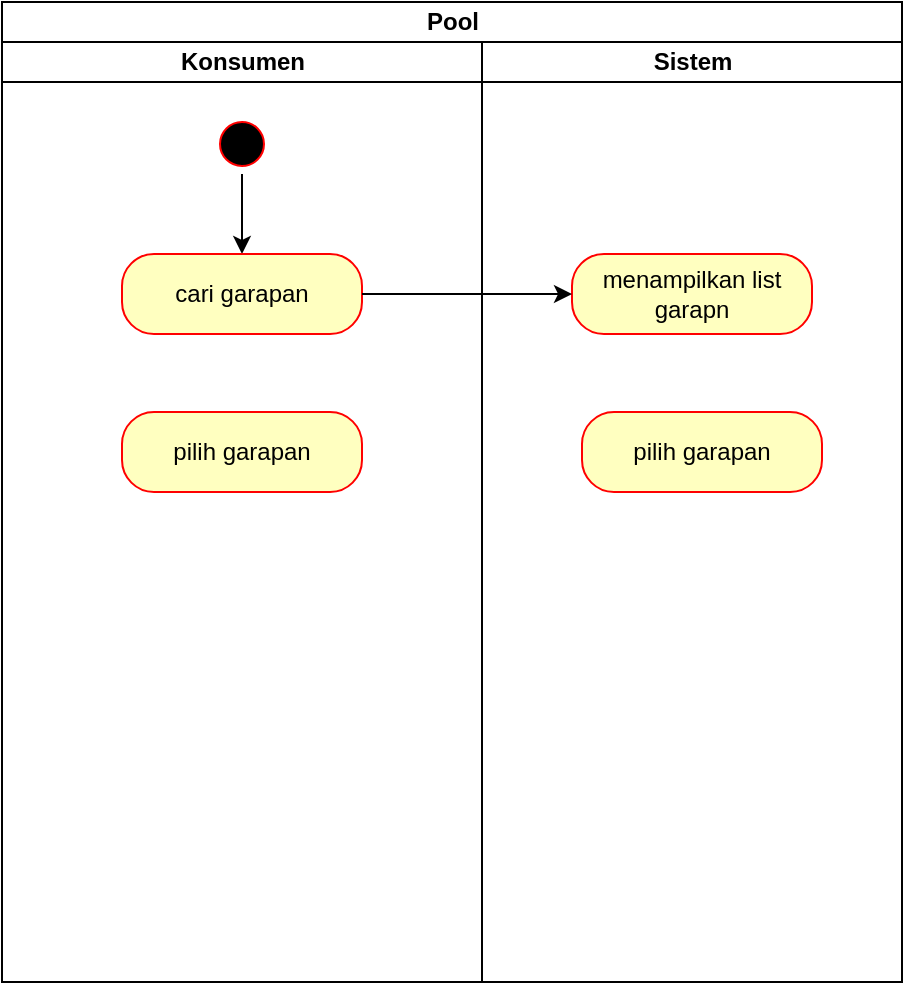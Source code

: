 <mxfile version="24.3.0" type="github">
  <diagram name="Page-1" id="bM4PuII8dpiMSD0iRSCY">
    <mxGraphModel dx="880" dy="434" grid="1" gridSize="10" guides="1" tooltips="1" connect="1" arrows="1" fold="1" page="1" pageScale="1" pageWidth="850" pageHeight="1100" math="0" shadow="0">
      <root>
        <mxCell id="0" />
        <mxCell id="1" parent="0" />
        <mxCell id="ty9v-8j5mMRCZ05Dtozw-1" value="Pool" style="swimlane;childLayout=stackLayout;resizeParent=1;resizeParentMax=0;startSize=20;html=1;" vertex="1" parent="1">
          <mxGeometry x="240.0" y="14" width="450" height="490" as="geometry" />
        </mxCell>
        <mxCell id="ty9v-8j5mMRCZ05Dtozw-2" value="Konsumen" style="swimlane;startSize=20;html=1;" vertex="1" parent="ty9v-8j5mMRCZ05Dtozw-1">
          <mxGeometry y="20" width="240" height="470" as="geometry" />
        </mxCell>
        <mxCell id="ty9v-8j5mMRCZ05Dtozw-9" style="edgeStyle=orthogonalEdgeStyle;rounded=0;orthogonalLoop=1;jettySize=auto;html=1;exitX=0.5;exitY=1;exitDx=0;exitDy=0;entryX=0.5;entryY=0;entryDx=0;entryDy=0;" edge="1" parent="ty9v-8j5mMRCZ05Dtozw-2" source="ty9v-8j5mMRCZ05Dtozw-5" target="ty9v-8j5mMRCZ05Dtozw-7">
          <mxGeometry relative="1" as="geometry" />
        </mxCell>
        <mxCell id="ty9v-8j5mMRCZ05Dtozw-5" value="" style="ellipse;html=1;shape=startState;fillColor=#000000;strokeColor=#ff0000;" vertex="1" parent="ty9v-8j5mMRCZ05Dtozw-2">
          <mxGeometry x="105.0" y="36" width="30" height="30" as="geometry" />
        </mxCell>
        <mxCell id="ty9v-8j5mMRCZ05Dtozw-7" value="cari garapan" style="rounded=1;whiteSpace=wrap;html=1;arcSize=40;fontColor=#000000;fillColor=#ffffc0;strokeColor=#ff0000;" vertex="1" parent="ty9v-8j5mMRCZ05Dtozw-2">
          <mxGeometry x="60.0" y="106" width="120" height="40" as="geometry" />
        </mxCell>
        <mxCell id="ty9v-8j5mMRCZ05Dtozw-12" value="pilih garapan" style="rounded=1;whiteSpace=wrap;html=1;arcSize=40;fontColor=#000000;fillColor=#ffffc0;strokeColor=#ff0000;" vertex="1" parent="ty9v-8j5mMRCZ05Dtozw-2">
          <mxGeometry x="60.0" y="185" width="120" height="40" as="geometry" />
        </mxCell>
        <mxCell id="ty9v-8j5mMRCZ05Dtozw-3" value="Sistem" style="swimlane;startSize=20;html=1;" vertex="1" parent="ty9v-8j5mMRCZ05Dtozw-1">
          <mxGeometry x="240" y="20" width="210" height="470" as="geometry" />
        </mxCell>
        <mxCell id="ty9v-8j5mMRCZ05Dtozw-10" value="menampilkan list garapn" style="rounded=1;whiteSpace=wrap;html=1;arcSize=40;fontColor=#000000;fillColor=#ffffc0;strokeColor=#ff0000;" vertex="1" parent="ty9v-8j5mMRCZ05Dtozw-3">
          <mxGeometry x="45.0" y="106" width="120" height="40" as="geometry" />
        </mxCell>
        <mxCell id="ty9v-8j5mMRCZ05Dtozw-14" value="pilih garapan" style="rounded=1;whiteSpace=wrap;html=1;arcSize=40;fontColor=#000000;fillColor=#ffffc0;strokeColor=#ff0000;" vertex="1" parent="ty9v-8j5mMRCZ05Dtozw-3">
          <mxGeometry x="50.0" y="185" width="120" height="40" as="geometry" />
        </mxCell>
        <mxCell id="ty9v-8j5mMRCZ05Dtozw-11" style="edgeStyle=orthogonalEdgeStyle;rounded=0;orthogonalLoop=1;jettySize=auto;html=1;exitX=1;exitY=0.5;exitDx=0;exitDy=0;entryX=0;entryY=0.5;entryDx=0;entryDy=0;" edge="1" parent="ty9v-8j5mMRCZ05Dtozw-1" source="ty9v-8j5mMRCZ05Dtozw-7" target="ty9v-8j5mMRCZ05Dtozw-10">
          <mxGeometry relative="1" as="geometry" />
        </mxCell>
      </root>
    </mxGraphModel>
  </diagram>
</mxfile>
